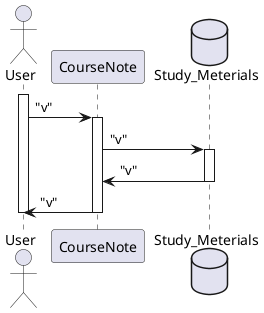 @startuml "ניהול חומרי למידה"
Actor User
participant GUI as "CourseNote"
database Study_Meterials as "Study_Meterials"

activate User
User->GUI: "v"
activate GUI
GUI->Study_Meterials: "v"
activate Study_Meterials
Study_Meterials->GUI: "v"
deactivate Study_Meterials
GUI->User: "v" 
deactivate GUI
deactivate User
@enduml